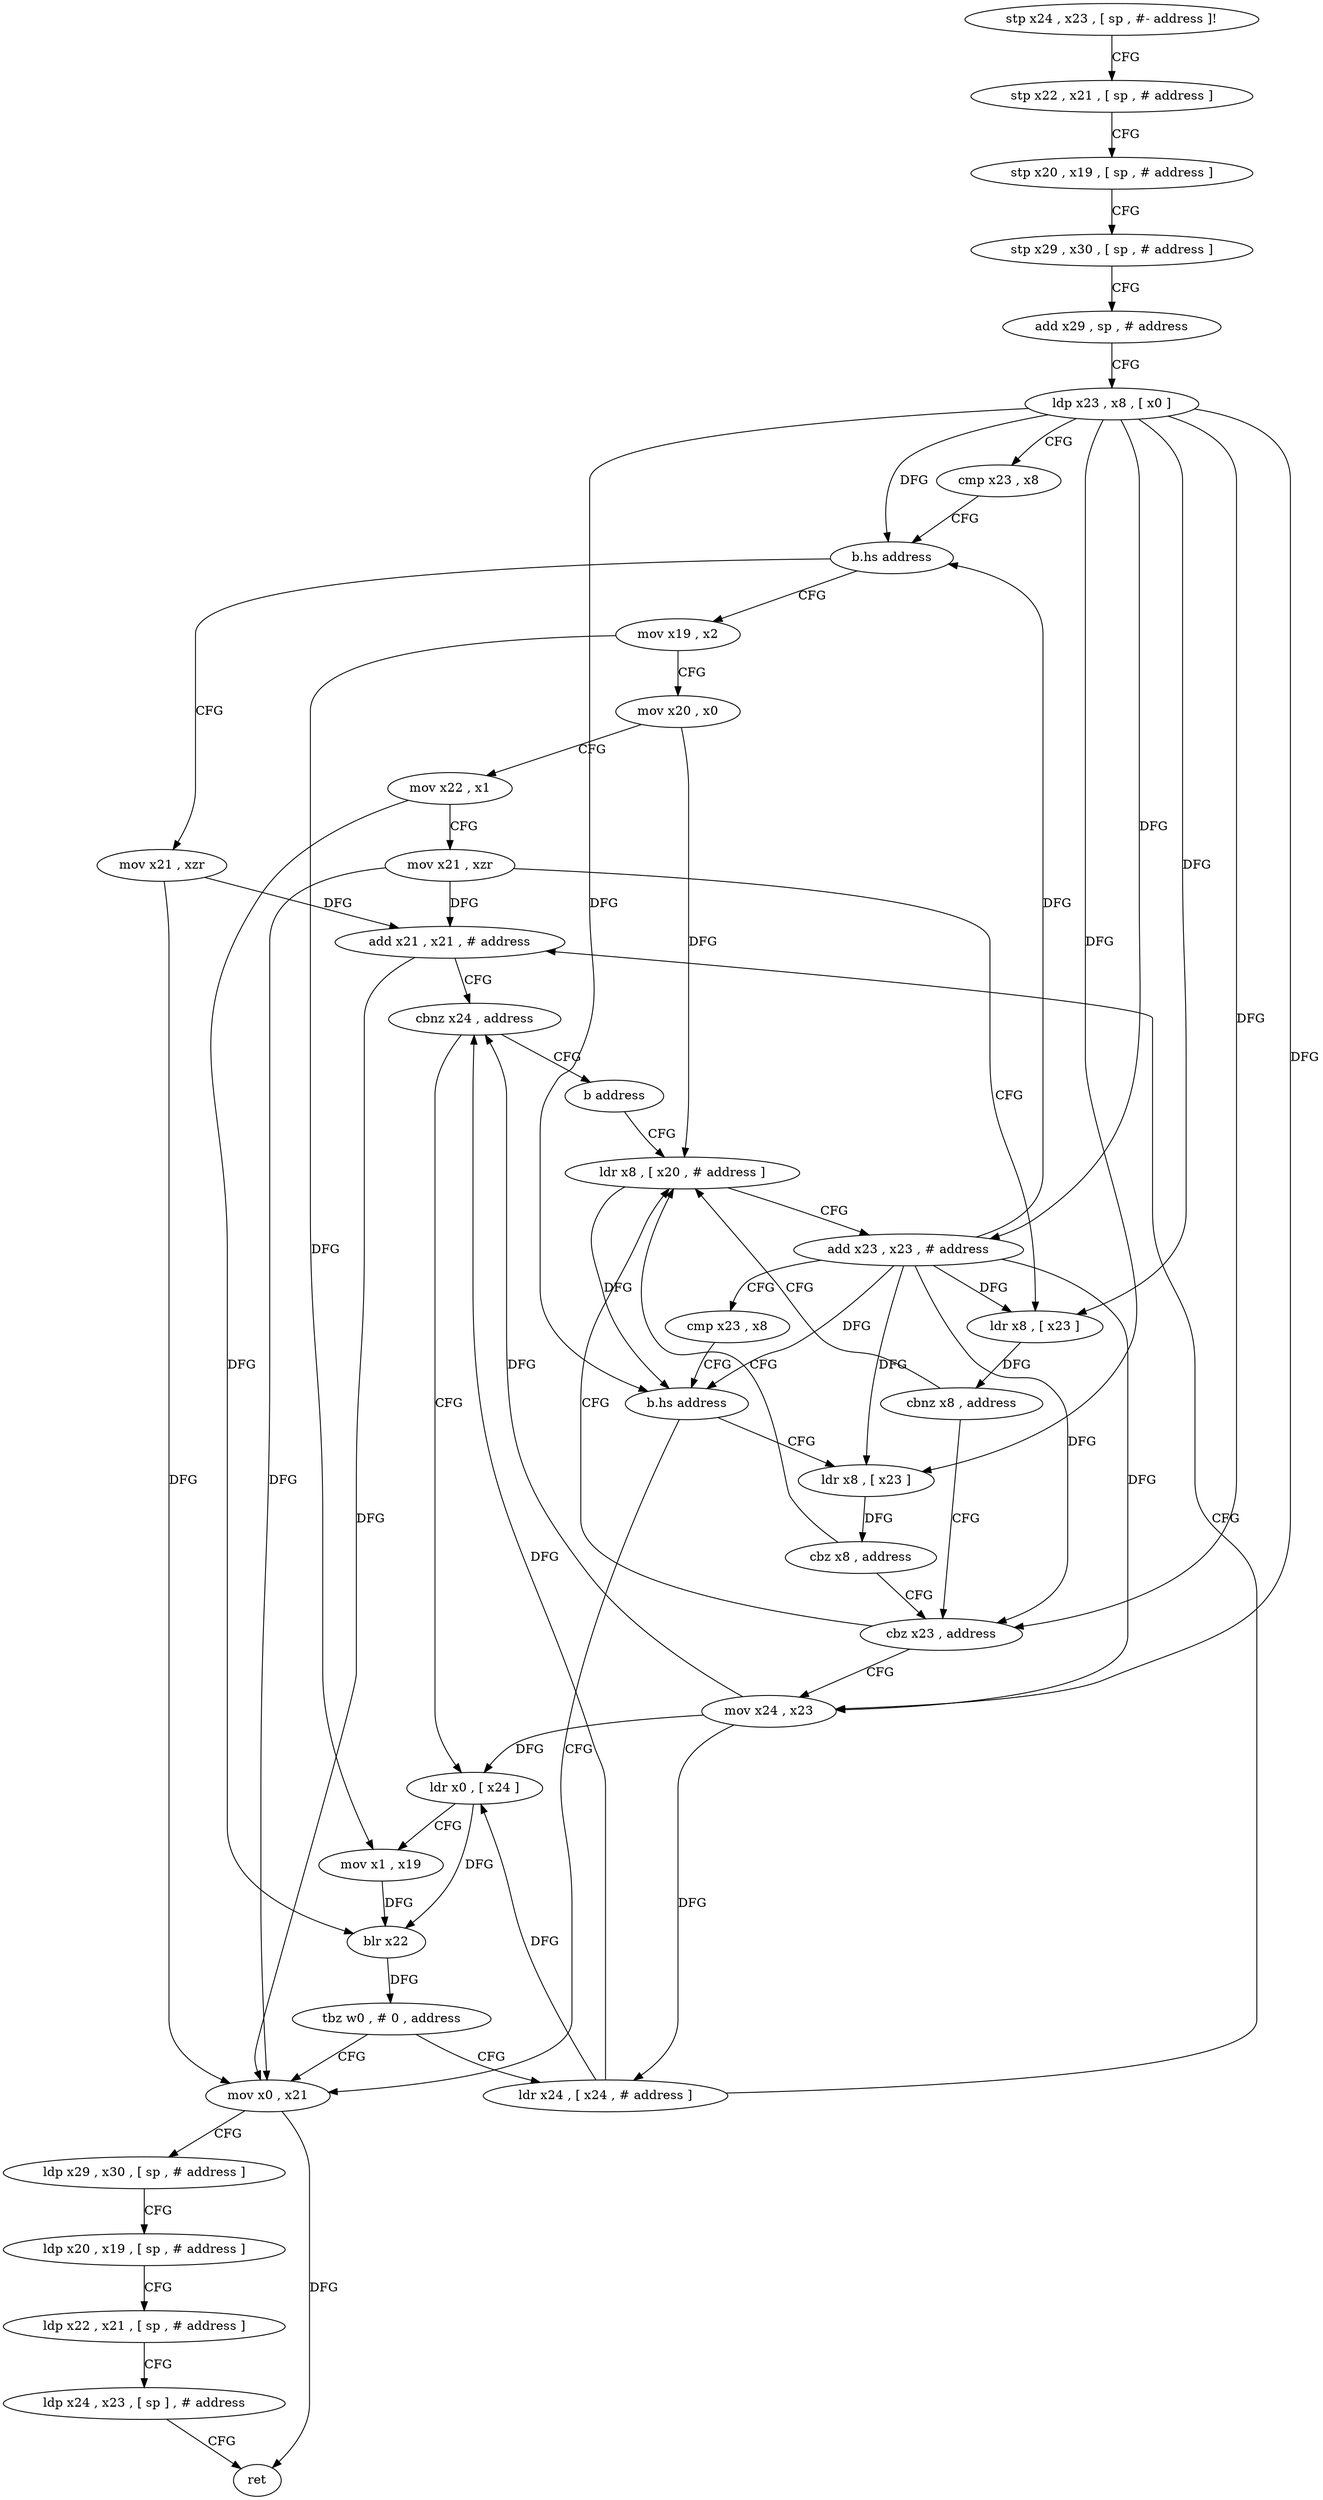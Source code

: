 digraph "func" {
"4220252" [label = "stp x24 , x23 , [ sp , #- address ]!" ]
"4220256" [label = "stp x22 , x21 , [ sp , # address ]" ]
"4220260" [label = "stp x20 , x19 , [ sp , # address ]" ]
"4220264" [label = "stp x29 , x30 , [ sp , # address ]" ]
"4220268" [label = "add x29 , sp , # address" ]
"4220272" [label = "ldp x23 , x8 , [ x0 ]" ]
"4220276" [label = "cmp x23 , x8" ]
"4220280" [label = "b.hs address" ]
"4220372" [label = "mov x21 , xzr" ]
"4220284" [label = "mov x19 , x2" ]
"4220376" [label = "mov x0 , x21" ]
"4220288" [label = "mov x20 , x0" ]
"4220292" [label = "mov x22 , x1" ]
"4220296" [label = "mov x21 , xzr" ]
"4220300" [label = "ldr x8 , [ x23 ]" ]
"4220304" [label = "cbnz x8 , address" ]
"4220332" [label = "cbz x23 , address" ]
"4220308" [label = "ldr x8 , [ x20 , # address ]" ]
"4220336" [label = "mov x24 , x23" ]
"4220312" [label = "add x23 , x23 , # address" ]
"4220316" [label = "cmp x23 , x8" ]
"4220320" [label = "b.hs address" ]
"4220324" [label = "ldr x8 , [ x23 ]" ]
"4220340" [label = "ldr x0 , [ x24 ]" ]
"4220380" [label = "ldp x29 , x30 , [ sp , # address ]" ]
"4220384" [label = "ldp x20 , x19 , [ sp , # address ]" ]
"4220388" [label = "ldp x22 , x21 , [ sp , # address ]" ]
"4220392" [label = "ldp x24 , x23 , [ sp ] , # address" ]
"4220396" [label = "ret" ]
"4220328" [label = "cbz x8 , address" ]
"4220356" [label = "ldr x24 , [ x24 , # address ]" ]
"4220360" [label = "add x21 , x21 , # address" ]
"4220364" [label = "cbnz x24 , address" ]
"4220368" [label = "b address" ]
"4220344" [label = "mov x1 , x19" ]
"4220348" [label = "blr x22" ]
"4220352" [label = "tbz w0 , # 0 , address" ]
"4220252" -> "4220256" [ label = "CFG" ]
"4220256" -> "4220260" [ label = "CFG" ]
"4220260" -> "4220264" [ label = "CFG" ]
"4220264" -> "4220268" [ label = "CFG" ]
"4220268" -> "4220272" [ label = "CFG" ]
"4220272" -> "4220276" [ label = "CFG" ]
"4220272" -> "4220280" [ label = "DFG" ]
"4220272" -> "4220300" [ label = "DFG" ]
"4220272" -> "4220332" [ label = "DFG" ]
"4220272" -> "4220312" [ label = "DFG" ]
"4220272" -> "4220320" [ label = "DFG" ]
"4220272" -> "4220336" [ label = "DFG" ]
"4220272" -> "4220324" [ label = "DFG" ]
"4220276" -> "4220280" [ label = "CFG" ]
"4220280" -> "4220372" [ label = "CFG" ]
"4220280" -> "4220284" [ label = "CFG" ]
"4220372" -> "4220376" [ label = "DFG" ]
"4220372" -> "4220360" [ label = "DFG" ]
"4220284" -> "4220288" [ label = "CFG" ]
"4220284" -> "4220344" [ label = "DFG" ]
"4220376" -> "4220380" [ label = "CFG" ]
"4220376" -> "4220396" [ label = "DFG" ]
"4220288" -> "4220292" [ label = "CFG" ]
"4220288" -> "4220308" [ label = "DFG" ]
"4220292" -> "4220296" [ label = "CFG" ]
"4220292" -> "4220348" [ label = "DFG" ]
"4220296" -> "4220300" [ label = "CFG" ]
"4220296" -> "4220376" [ label = "DFG" ]
"4220296" -> "4220360" [ label = "DFG" ]
"4220300" -> "4220304" [ label = "DFG" ]
"4220304" -> "4220332" [ label = "CFG" ]
"4220304" -> "4220308" [ label = "CFG" ]
"4220332" -> "4220308" [ label = "CFG" ]
"4220332" -> "4220336" [ label = "CFG" ]
"4220308" -> "4220312" [ label = "CFG" ]
"4220308" -> "4220320" [ label = "DFG" ]
"4220336" -> "4220340" [ label = "DFG" ]
"4220336" -> "4220356" [ label = "DFG" ]
"4220336" -> "4220364" [ label = "DFG" ]
"4220312" -> "4220316" [ label = "CFG" ]
"4220312" -> "4220300" [ label = "DFG" ]
"4220312" -> "4220332" [ label = "DFG" ]
"4220312" -> "4220280" [ label = "DFG" ]
"4220312" -> "4220320" [ label = "DFG" ]
"4220312" -> "4220336" [ label = "DFG" ]
"4220312" -> "4220324" [ label = "DFG" ]
"4220316" -> "4220320" [ label = "CFG" ]
"4220320" -> "4220376" [ label = "CFG" ]
"4220320" -> "4220324" [ label = "CFG" ]
"4220324" -> "4220328" [ label = "DFG" ]
"4220340" -> "4220344" [ label = "CFG" ]
"4220340" -> "4220348" [ label = "DFG" ]
"4220380" -> "4220384" [ label = "CFG" ]
"4220384" -> "4220388" [ label = "CFG" ]
"4220388" -> "4220392" [ label = "CFG" ]
"4220392" -> "4220396" [ label = "CFG" ]
"4220328" -> "4220308" [ label = "CFG" ]
"4220328" -> "4220332" [ label = "CFG" ]
"4220356" -> "4220360" [ label = "CFG" ]
"4220356" -> "4220340" [ label = "DFG" ]
"4220356" -> "4220364" [ label = "DFG" ]
"4220360" -> "4220364" [ label = "CFG" ]
"4220360" -> "4220376" [ label = "DFG" ]
"4220364" -> "4220340" [ label = "CFG" ]
"4220364" -> "4220368" [ label = "CFG" ]
"4220368" -> "4220308" [ label = "CFG" ]
"4220344" -> "4220348" [ label = "DFG" ]
"4220348" -> "4220352" [ label = "DFG" ]
"4220352" -> "4220376" [ label = "CFG" ]
"4220352" -> "4220356" [ label = "CFG" ]
}

